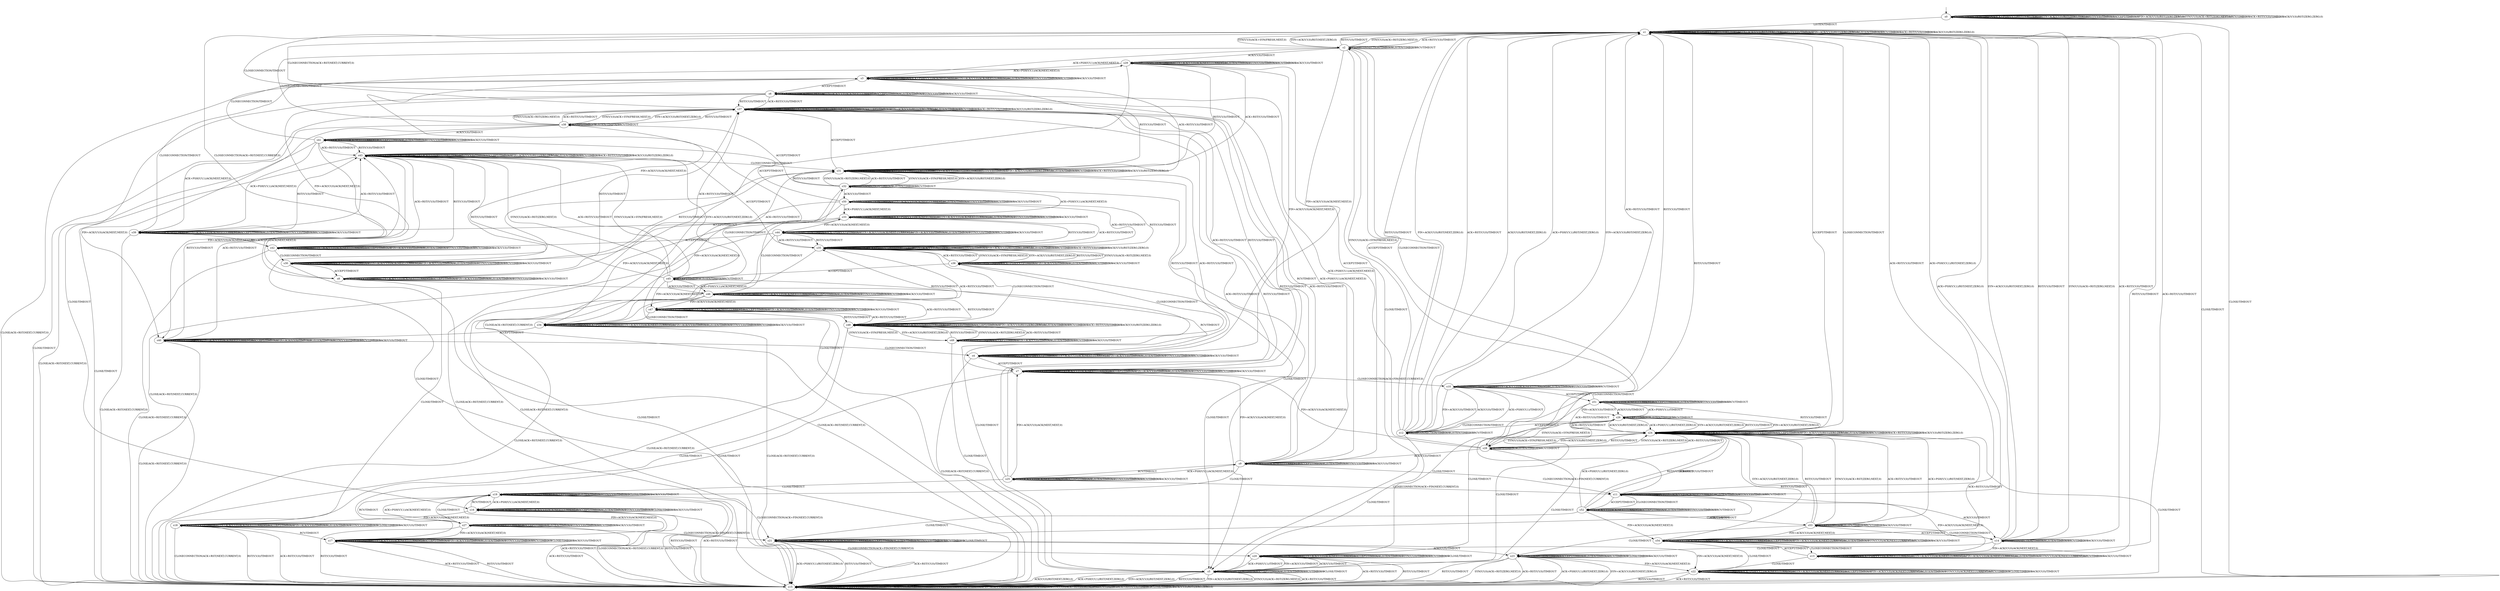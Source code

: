 digraph h12 {
s0 [label="s0"];
s1 [label="s1"];
s15 [label="s15"];
s2 [label="s2"];
s24 [label="s24"];
s3 [label="s3"];
s4 [label="s4"];
s5 [label="s5"];
s28 [label="s28"];
s29 [label="s29"];
s6 [label="s6"];
s7 [label="s7"];
s30 [label="s30"];
s31 [label="s31"];
s8 [label="s8"];
s9 [label="s9"];
s10 [label="s10"];
s16 [label="s16"];
s17 [label="s17"];
s32 [label="s32"];
s37 [label="s37"];
s11 [label="s11"];
s12 [label="s12"];
s18 [label="s18"];
s19 [label="s19"];
s20 [label="s20"];
s25 [label="s25"];
s33 [label="s33"];
s34 [label="s34"];
s38 [label="s38"];
s50 [label="s50"];
s51 [label="s51"];
s13 [label="s13"];
s14 [label="s14"];
s21 [label="s21"];
s26 [label="s26"];
s27 [label="s27"];
s35 [label="s35"];
s39 [label="s39"];
s40 [label="s40"];
s41 [label="s41"];
s44 [label="s44"];
s52 [label="s52"];
s22 [label="s22"];
s23 [label="s23"];
s36 [label="s36"];
s42 [label="s42"];
s43 [label="s43"];
s53 [label="s53"];
s54 [label="s54"];
s45 [label="s45"];
s46 [label="s46"];
s47 [label="s47"];
s48 [label="s48"];
s49 [label="s49"];
s0 -> s0 [label="CLOSECONNECTION/TIMEOUT"];
s0 -> s0 [label="ACK+PSH(V,V,1)/RST(ZERO,ZERO,0)"];
s0 -> s0 [label="SYN+ACK(V,V,0)/RST(ZERO,ZERO,0)"];
s0 -> s0 [label="RST(V,V,0)/TIMEOUT"];
s0 -> s0 [label="ACCEPT/TIMEOUT"];
s0 -> s0 [label="FIN+ACK(V,V,0)/RST(ZERO,ZERO,0)"];
s0 -> s1 [label="LISTEN/TIMEOUT"];
s0 -> s0 [label="SYN(V,V,0)/ACK+RST(ZERO,NEXT,0)"];
s0 -> s0 [label="RCV/TIMEOUT"];
s0 -> s0 [label="ACK+RST(V,V,0)/TIMEOUT"];
s0 -> s15 [label="CLOSE/TIMEOUT"];
s0 -> s0 [label="ACK(V,V,0)/RST(ZERO,ZERO,0)"];
s1 -> s1 [label="CLOSECONNECTION/TIMEOUT"];
s1 -> s1 [label="ACK+PSH(V,V,1)/RST(ZERO,ZERO,0)"];
s1 -> s1 [label="SYN+ACK(V,V,0)/RST(ZERO,ZERO,0)"];
s1 -> s1 [label="RST(V,V,0)/TIMEOUT"];
s1 -> s24 [label="ACCEPT/TIMEOUT"];
s1 -> s1 [label="FIN+ACK(V,V,0)/RST(ZERO,ZERO,0)"];
s1 -> s1 [label="LISTEN/TIMEOUT"];
s1 -> s2 [label="SYN(V,V,0)/ACK+SYN(FRESH,NEXT,0)"];
s1 -> s1 [label="RCV/TIMEOUT"];
s1 -> s1 [label="ACK+RST(V,V,0)/TIMEOUT"];
s1 -> s15 [label="CLOSE/TIMEOUT"];
s1 -> s1 [label="ACK(V,V,0)/RST(ZERO,ZERO,0)"];
s15 -> s15 [label="CLOSECONNECTION/TIMEOUT"];
s15 -> s15 [label="ACK+PSH(V,V,1)/RST(ZERO,ZERO,0)"];
s15 -> s15 [label="SYN+ACK(V,V,0)/RST(ZERO,ZERO,0)"];
s15 -> s15 [label="RST(V,V,0)/TIMEOUT"];
s15 -> s15 [label="ACCEPT/TIMEOUT"];
s15 -> s15 [label="FIN+ACK(V,V,0)/RST(ZERO,ZERO,0)"];
s15 -> s15 [label="LISTEN/TIMEOUT"];
s15 -> s15 [label="SYN(V,V,0)/ACK+RST(ZERO,NEXT,0)"];
s15 -> s15 [label="RCV/TIMEOUT"];
s15 -> s15 [label="ACK+RST(V,V,0)/TIMEOUT"];
s15 -> s15 [label="CLOSE/TIMEOUT"];
s15 -> s15 [label="ACK(V,V,0)/RST(ZERO,ZERO,0)"];
s2 -> s2 [label="CLOSECONNECTION/TIMEOUT"];
s2 -> s3 [label="ACK+PSH(V,V,1)/ACK(NEXT,NEXT,0)"];
s2 -> s1 [label="SYN+ACK(V,V,0)/RST(NEXT,ZERO,0)"];
s2 -> s1 [label="RST(V,V,0)/TIMEOUT"];
s2 -> s28 [label="ACCEPT/TIMEOUT"];
s2 -> s4 [label="FIN+ACK(V,V,0)/ACK(NEXT,NEXT,0)"];
s2 -> s2 [label="LISTEN/TIMEOUT"];
s2 -> s1 [label="SYN(V,V,0)/ACK+RST(ZERO,NEXT,0)"];
s2 -> s2 [label="RCV/TIMEOUT"];
s2 -> s1 [label="ACK+RST(V,V,0)/TIMEOUT"];
s2 -> s5 [label="CLOSE/TIMEOUT"];
s2 -> s29 [label="ACK(V,V,0)/TIMEOUT"];
s24 -> s1 [label="CLOSECONNECTION/TIMEOUT"];
s24 -> s24 [label="ACK+PSH(V,V,1)/RST(ZERO,ZERO,0)"];
s24 -> s24 [label="SYN+ACK(V,V,0)/RST(ZERO,ZERO,0)"];
s24 -> s24 [label="RST(V,V,0)/TIMEOUT"];
s24 -> s24 [label="ACCEPT/TIMEOUT"];
s24 -> s24 [label="FIN+ACK(V,V,0)/RST(ZERO,ZERO,0)"];
s24 -> s24 [label="LISTEN/TIMEOUT"];
s24 -> s28 [label="SYN(V,V,0)/ACK+SYN(FRESH,NEXT,0)"];
s24 -> s24 [label="RCV/TIMEOUT"];
s24 -> s24 [label="ACK+RST(V,V,0)/TIMEOUT"];
s24 -> s15 [label="CLOSE/TIMEOUT"];
s24 -> s24 [label="ACK(V,V,0)/RST(ZERO,ZERO,0)"];
s3 -> s3 [label="CLOSECONNECTION/TIMEOUT"];
s3 -> s3 [label="ACK+PSH(V,V,1)/ACK(NEXT,NEXT,0)"];
s3 -> s3 [label="SYN+ACK(V,V,0)/ACK(NEXT,CURRENT,0)"];
s3 -> s31 [label="RST(V,V,0)/TIMEOUT"];
s3 -> s6 [label="ACCEPT/TIMEOUT"];
s3 -> s30 [label="FIN+ACK(V,V,0)/ACK(NEXT,NEXT,0)"];
s3 -> s3 [label="LISTEN/TIMEOUT"];
s3 -> s3 [label="SYN(V,V,0)/TIMEOUT"];
s3 -> s3 [label="RCV/TIMEOUT"];
s3 -> s31 [label="ACK+RST(V,V,0)/TIMEOUT"];
s3 -> s15 [label="CLOSE/ACK+RST(NEXT,CURRENT,0)"];
s3 -> s3 [label="ACK(V,V,0)/TIMEOUT"];
s4 -> s4 [label="CLOSECONNECTION/TIMEOUT"];
s4 -> s4 [label="ACK+PSH(V,V,1)/TIMEOUT"];
s4 -> s4 [label="SYN+ACK(V,V,0)/ACK(NEXT,CURRENT,0)"];
s4 -> s31 [label="RST(V,V,0)/TIMEOUT"];
s4 -> s7 [label="ACCEPT/TIMEOUT"];
s4 -> s4 [label="FIN+ACK(V,V,0)/TIMEOUT"];
s4 -> s4 [label="LISTEN/TIMEOUT"];
s4 -> s4 [label="SYN(V,V,0)/TIMEOUT"];
s4 -> s4 [label="RCV/TIMEOUT"];
s4 -> s31 [label="ACK+RST(V,V,0)/TIMEOUT"];
s4 -> s15 [label="CLOSE/ACK+RST(NEXT,CURRENT,0)"];
s4 -> s4 [label="ACK(V,V,0)/TIMEOUT"];
s5 -> s5 [label="CLOSECONNECTION/TIMEOUT"];
s5 -> s15 [label="ACK+PSH(V,V,1)/RST(NEXT,ZERO,0)"];
s5 -> s15 [label="SYN+ACK(V,V,0)/RST(NEXT,ZERO,0)"];
s5 -> s15 [label="RST(V,V,0)/TIMEOUT"];
s5 -> s5 [label="ACCEPT/TIMEOUT"];
s5 -> s15 [label="FIN+ACK(V,V,0)/RST(NEXT,ZERO,0)"];
s5 -> s5 [label="LISTEN/TIMEOUT"];
s5 -> s15 [label="SYN(V,V,0)/ACK+RST(ZERO,NEXT,0)"];
s5 -> s5 [label="RCV/TIMEOUT"];
s5 -> s15 [label="ACK+RST(V,V,0)/TIMEOUT"];
s5 -> s5 [label="CLOSE/TIMEOUT"];
s5 -> s15 [label="ACK(V,V,0)/RST(NEXT,ZERO,0)"];
s28 -> s2 [label="CLOSECONNECTION/TIMEOUT"];
s28 -> s6 [label="ACK+PSH(V,V,1)/ACK(NEXT,NEXT,0)"];
s28 -> s24 [label="SYN+ACK(V,V,0)/RST(NEXT,ZERO,0)"];
s28 -> s24 [label="RST(V,V,0)/TIMEOUT"];
s28 -> s28 [label="ACCEPT/TIMEOUT"];
s28 -> s7 [label="FIN+ACK(V,V,0)/ACK(NEXT,NEXT,0)"];
s28 -> s28 [label="LISTEN/TIMEOUT"];
s28 -> s24 [label="SYN(V,V,0)/ACK+RST(ZERO,NEXT,0)"];
s28 -> s28 [label="RCV/TIMEOUT"];
s28 -> s24 [label="ACK+RST(V,V,0)/TIMEOUT"];
s28 -> s5 [label="CLOSE/TIMEOUT"];
s28 -> s9 [label="ACK(V,V,0)/TIMEOUT"];
s29 -> s29 [label="CLOSECONNECTION/TIMEOUT"];
s29 -> s3 [label="ACK+PSH(V,V,1)/ACK(NEXT,NEXT,0)"];
s29 -> s29 [label="SYN+ACK(V,V,0)/ACK(NEXT,CURRENT,0)"];
s29 -> s31 [label="RST(V,V,0)/TIMEOUT"];
s29 -> s9 [label="ACCEPT/TIMEOUT"];
s29 -> s4 [label="FIN+ACK(V,V,0)/ACK(NEXT,NEXT,0)"];
s29 -> s29 [label="LISTEN/TIMEOUT"];
s29 -> s29 [label="SYN(V,V,0)/TIMEOUT"];
s29 -> s29 [label="RCV/TIMEOUT"];
s29 -> s31 [label="ACK+RST(V,V,0)/TIMEOUT"];
s29 -> s15 [label="CLOSE/ACK+RST(NEXT,CURRENT,0)"];
s29 -> s29 [label="ACK(V,V,0)/TIMEOUT"];
s6 -> s1 [label="CLOSECONNECTION/ACK+RST(NEXT,CURRENT,0)"];
s6 -> s6 [label="ACK+PSH(V,V,1)/ACK(NEXT,NEXT,0)"];
s6 -> s6 [label="SYN+ACK(V,V,0)/ACK(NEXT,CURRENT,0)"];
s6 -> s37 [label="RST(V,V,0)/TIMEOUT"];
s6 -> s6 [label="ACCEPT/TIMEOUT"];
s6 -> s8 [label="FIN+ACK(V,V,0)/ACK(NEXT,NEXT,0)"];
s6 -> s6 [label="LISTEN/TIMEOUT"];
s6 -> s6 [label="SYN(V,V,0)/TIMEOUT"];
s6 -> s9 [label="RCV/TIMEOUT"];
s6 -> s37 [label="ACK+RST(V,V,0)/TIMEOUT"];
s6 -> s16 [label="CLOSE/TIMEOUT"];
s6 -> s6 [label="ACK(V,V,0)/TIMEOUT"];
s7 -> s10 [label="CLOSECONNECTION/ACK+FIN(NEXT,CURRENT,0)"];
s7 -> s7 [label="ACK+PSH(V,V,1)/TIMEOUT"];
s7 -> s7 [label="SYN+ACK(V,V,0)/ACK(NEXT,CURRENT,0)"];
s7 -> s37 [label="RST(V,V,0)/TIMEOUT"];
s7 -> s7 [label="ACCEPT/TIMEOUT"];
s7 -> s7 [label="FIN+ACK(V,V,0)/TIMEOUT"];
s7 -> s7 [label="LISTEN/TIMEOUT"];
s7 -> s7 [label="SYN(V,V,0)/TIMEOUT"];
s7 -> s7 [label="RCV/TIMEOUT"];
s7 -> s37 [label="ACK+RST(V,V,0)/TIMEOUT"];
s7 -> s17 [label="CLOSE/TIMEOUT"];
s7 -> s7 [label="ACK(V,V,0)/TIMEOUT"];
s30 -> s30 [label="CLOSECONNECTION/TIMEOUT"];
s30 -> s30 [label="ACK+PSH(V,V,1)/TIMEOUT"];
s30 -> s30 [label="SYN+ACK(V,V,0)/ACK(NEXT,CURRENT,0)"];
s30 -> s31 [label="RST(V,V,0)/TIMEOUT"];
s30 -> s8 [label="ACCEPT/TIMEOUT"];
s30 -> s30 [label="FIN+ACK(V,V,0)/TIMEOUT"];
s30 -> s30 [label="LISTEN/TIMEOUT"];
s30 -> s30 [label="SYN(V,V,0)/TIMEOUT"];
s30 -> s30 [label="RCV/TIMEOUT"];
s30 -> s31 [label="ACK+RST(V,V,0)/TIMEOUT"];
s30 -> s15 [label="CLOSE/ACK+RST(NEXT,CURRENT,0)"];
s30 -> s30 [label="ACK(V,V,0)/TIMEOUT"];
s31 -> s31 [label="CLOSECONNECTION/TIMEOUT"];
s31 -> s31 [label="ACK+PSH(V,V,1)/RST(ZERO,ZERO,0)"];
s31 -> s31 [label="SYN+ACK(V,V,0)/RST(ZERO,ZERO,0)"];
s31 -> s31 [label="RST(V,V,0)/TIMEOUT"];
s31 -> s37 [label="ACCEPT/TIMEOUT"];
s31 -> s31 [label="FIN+ACK(V,V,0)/RST(ZERO,ZERO,0)"];
s31 -> s31 [label="LISTEN/TIMEOUT"];
s31 -> s32 [label="SYN(V,V,0)/ACK+SYN(FRESH,NEXT,0)"];
s31 -> s31 [label="RCV/TIMEOUT"];
s31 -> s31 [label="ACK+RST(V,V,0)/TIMEOUT"];
s31 -> s15 [label="CLOSE/TIMEOUT"];
s31 -> s31 [label="ACK(V,V,0)/RST(ZERO,ZERO,0)"];
s8 -> s1 [label="CLOSECONNECTION/ACK+RST(NEXT,CURRENT,0)"];
s8 -> s8 [label="ACK+PSH(V,V,1)/TIMEOUT"];
s8 -> s8 [label="SYN+ACK(V,V,0)/ACK(NEXT,CURRENT,0)"];
s8 -> s37 [label="RST(V,V,0)/TIMEOUT"];
s8 -> s8 [label="ACCEPT/TIMEOUT"];
s8 -> s8 [label="FIN+ACK(V,V,0)/TIMEOUT"];
s8 -> s8 [label="LISTEN/TIMEOUT"];
s8 -> s8 [label="SYN(V,V,0)/TIMEOUT"];
s8 -> s7 [label="RCV/TIMEOUT"];
s8 -> s37 [label="ACK+RST(V,V,0)/TIMEOUT"];
s8 -> s18 [label="CLOSE/TIMEOUT"];
s8 -> s8 [label="ACK(V,V,0)/TIMEOUT"];
s9 -> s11 [label="CLOSECONNECTION/ACK+FIN(NEXT,CURRENT,0)"];
s9 -> s6 [label="ACK+PSH(V,V,1)/ACK(NEXT,NEXT,0)"];
s9 -> s9 [label="SYN+ACK(V,V,0)/ACK(NEXT,CURRENT,0)"];
s9 -> s37 [label="RST(V,V,0)/TIMEOUT"];
s9 -> s9 [label="ACCEPT/TIMEOUT"];
s9 -> s7 [label="FIN+ACK(V,V,0)/ACK(NEXT,NEXT,0)"];
s9 -> s9 [label="LISTEN/TIMEOUT"];
s9 -> s9 [label="SYN(V,V,0)/TIMEOUT"];
s9 -> s25 [label="RCV/TIMEOUT"];
s9 -> s37 [label="ACK+RST(V,V,0)/TIMEOUT"];
s9 -> s19 [label="CLOSE/TIMEOUT"];
s9 -> s9 [label="ACK(V,V,0)/TIMEOUT"];
s10 -> s10 [label="CLOSECONNECTION/TIMEOUT"];
s10 -> s12 [label="ACK+PSH(V,V,1)/TIMEOUT"];
s10 -> s10 [label="SYN+ACK(V,V,0)/ACK(NEXT,CURRENT,0)"];
s10 -> s1 [label="RST(V,V,0)/TIMEOUT"];
s10 -> s51 [label="ACCEPT/TIMEOUT"];
s10 -> s12 [label="FIN+ACK(V,V,0)/TIMEOUT"];
s10 -> s10 [label="LISTEN/TIMEOUT"];
s10 -> s10 [label="SYN(V,V,0)/TIMEOUT"];
s10 -> s10 [label="RCV/TIMEOUT"];
s10 -> s1 [label="ACK+RST(V,V,0)/TIMEOUT"];
s10 -> s20 [label="CLOSE/TIMEOUT"];
s10 -> s12 [label="ACK(V,V,0)/TIMEOUT"];
s16 -> s15 [label="CLOSECONNECTION/ACK+RST(NEXT,CURRENT,0)"];
s16 -> s16 [label="ACK+PSH(V,V,1)/ACK(NEXT,NEXT,0)"];
s16 -> s16 [label="SYN+ACK(V,V,0)/ACK(NEXT,CURRENT,0)"];
s16 -> s15 [label="RST(V,V,0)/TIMEOUT"];
s16 -> s16 [label="ACCEPT/TIMEOUT"];
s16 -> s18 [label="FIN+ACK(V,V,0)/ACK(NEXT,NEXT,0)"];
s16 -> s16 [label="LISTEN/TIMEOUT"];
s16 -> s16 [label="SYN(V,V,0)/TIMEOUT"];
s16 -> s19 [label="RCV/TIMEOUT"];
s16 -> s15 [label="ACK+RST(V,V,0)/TIMEOUT"];
s16 -> s16 [label="CLOSE/TIMEOUT"];
s16 -> s16 [label="ACK(V,V,0)/TIMEOUT"];
s17 -> s20 [label="CLOSECONNECTION/ACK+FIN(NEXT,CURRENT,0)"];
s17 -> s17 [label="ACK+PSH(V,V,1)/TIMEOUT"];
s17 -> s17 [label="SYN+ACK(V,V,0)/ACK(NEXT,CURRENT,0)"];
s17 -> s15 [label="RST(V,V,0)/TIMEOUT"];
s17 -> s17 [label="ACCEPT/TIMEOUT"];
s17 -> s17 [label="FIN+ACK(V,V,0)/TIMEOUT"];
s17 -> s17 [label="LISTEN/TIMEOUT"];
s17 -> s17 [label="SYN(V,V,0)/TIMEOUT"];
s17 -> s17 [label="RCV/TIMEOUT"];
s17 -> s15 [label="ACK+RST(V,V,0)/TIMEOUT"];
s17 -> s17 [label="CLOSE/TIMEOUT"];
s17 -> s17 [label="ACK(V,V,0)/TIMEOUT"];
s32 -> s32 [label="CLOSECONNECTION/TIMEOUT"];
s32 -> s33 [label="ACK+PSH(V,V,1)/ACK(NEXT,NEXT,0)"];
s32 -> s31 [label="SYN+ACK(V,V,0)/RST(NEXT,ZERO,0)"];
s32 -> s31 [label="RST(V,V,0)/TIMEOUT"];
s32 -> s38 [label="ACCEPT/TIMEOUT"];
s32 -> s34 [label="FIN+ACK(V,V,0)/ACK(NEXT,NEXT,0)"];
s32 -> s32 [label="LISTEN/TIMEOUT"];
s32 -> s31 [label="SYN(V,V,0)/ACK+RST(ZERO,NEXT,0)"];
s32 -> s32 [label="RCV/TIMEOUT"];
s32 -> s31 [label="ACK+RST(V,V,0)/TIMEOUT"];
s32 -> s5 [label="CLOSE/TIMEOUT"];
s32 -> s50 [label="ACK(V,V,0)/TIMEOUT"];
s37 -> s1 [label="CLOSECONNECTION/TIMEOUT"];
s37 -> s37 [label="ACK+PSH(V,V,1)/RST(ZERO,ZERO,0)"];
s37 -> s37 [label="SYN+ACK(V,V,0)/RST(ZERO,ZERO,0)"];
s37 -> s37 [label="RST(V,V,0)/TIMEOUT"];
s37 -> s37 [label="ACCEPT/TIMEOUT"];
s37 -> s37 [label="FIN+ACK(V,V,0)/RST(ZERO,ZERO,0)"];
s37 -> s37 [label="LISTEN/TIMEOUT"];
s37 -> s38 [label="SYN(V,V,0)/ACK+SYN(FRESH,NEXT,0)"];
s37 -> s37 [label="RCV/TIMEOUT"];
s37 -> s37 [label="ACK+RST(V,V,0)/TIMEOUT"];
s37 -> s15 [label="CLOSE/TIMEOUT"];
s37 -> s37 [label="ACK(V,V,0)/RST(ZERO,ZERO,0)"];
s11 -> s11 [label="CLOSECONNECTION/TIMEOUT"];
s11 -> s1 [label="ACK+PSH(V,V,1)/RST(NEXT,ZERO,0)"];
s11 -> s11 [label="SYN+ACK(V,V,0)/ACK(NEXT,CURRENT,0)"];
s11 -> s1 [label="RST(V,V,0)/TIMEOUT"];
s11 -> s52 [label="ACCEPT/TIMEOUT"];
s11 -> s13 [label="FIN+ACK(V,V,0)/ACK(NEXT,NEXT,0)"];
s11 -> s11 [label="LISTEN/TIMEOUT"];
s11 -> s11 [label="SYN(V,V,0)/TIMEOUT"];
s11 -> s11 [label="RCV/TIMEOUT"];
s11 -> s1 [label="ACK+RST(V,V,0)/TIMEOUT"];
s11 -> s21 [label="CLOSE/TIMEOUT"];
s11 -> s14 [label="ACK(V,V,0)/TIMEOUT"];
s12 -> s12 [label="CLOSECONNECTION/TIMEOUT"];
s12 -> s1 [label="ACK+PSH(V,V,1)/RST(NEXT,ZERO,0)"];
s12 -> s1 [label="SYN+ACK(V,V,0)/RST(NEXT,ZERO,0)"];
s12 -> s1 [label="RST(V,V,0)/TIMEOUT"];
s12 -> s26 [label="ACCEPT/TIMEOUT"];
s12 -> s1 [label="FIN+ACK(V,V,0)/RST(NEXT,ZERO,0)"];
s12 -> s12 [label="LISTEN/TIMEOUT"];
s12 -> s2 [label="SYN(V,V,0)/ACK+SYN(FRESH,NEXT,0)"];
s12 -> s12 [label="RCV/TIMEOUT"];
s12 -> s1 [label="ACK+RST(V,V,0)/TIMEOUT"];
s12 -> s5 [label="CLOSE/TIMEOUT"];
s12 -> s1 [label="ACK(V,V,0)/RST(NEXT,ZERO,0)"];
s18 -> s15 [label="CLOSECONNECTION/ACK+RST(NEXT,CURRENT,0)"];
s18 -> s18 [label="ACK+PSH(V,V,1)/TIMEOUT"];
s18 -> s18 [label="SYN+ACK(V,V,0)/ACK(NEXT,CURRENT,0)"];
s18 -> s15 [label="RST(V,V,0)/TIMEOUT"];
s18 -> s18 [label="ACCEPT/TIMEOUT"];
s18 -> s18 [label="FIN+ACK(V,V,0)/TIMEOUT"];
s18 -> s18 [label="LISTEN/TIMEOUT"];
s18 -> s18 [label="SYN(V,V,0)/TIMEOUT"];
s18 -> s17 [label="RCV/TIMEOUT"];
s18 -> s15 [label="ACK+RST(V,V,0)/TIMEOUT"];
s18 -> s18 [label="CLOSE/TIMEOUT"];
s18 -> s18 [label="ACK(V,V,0)/TIMEOUT"];
s19 -> s21 [label="CLOSECONNECTION/ACK+FIN(NEXT,CURRENT,0)"];
s19 -> s16 [label="ACK+PSH(V,V,1)/ACK(NEXT,NEXT,0)"];
s19 -> s19 [label="SYN+ACK(V,V,0)/ACK(NEXT,CURRENT,0)"];
s19 -> s15 [label="RST(V,V,0)/TIMEOUT"];
s19 -> s19 [label="ACCEPT/TIMEOUT"];
s19 -> s17 [label="FIN+ACK(V,V,0)/ACK(NEXT,NEXT,0)"];
s19 -> s19 [label="LISTEN/TIMEOUT"];
s19 -> s19 [label="SYN(V,V,0)/TIMEOUT"];
s19 -> s27 [label="RCV/TIMEOUT"];
s19 -> s15 [label="ACK+RST(V,V,0)/TIMEOUT"];
s19 -> s19 [label="CLOSE/TIMEOUT"];
s19 -> s19 [label="ACK(V,V,0)/TIMEOUT"];
s20 -> s20 [label="CLOSECONNECTION/TIMEOUT"];
s20 -> s5 [label="ACK+PSH(V,V,1)/TIMEOUT"];
s20 -> s20 [label="SYN+ACK(V,V,0)/ACK(NEXT,CURRENT,0)"];
s20 -> s15 [label="RST(V,V,0)/TIMEOUT"];
s20 -> s20 [label="ACCEPT/TIMEOUT"];
s20 -> s5 [label="FIN+ACK(V,V,0)/TIMEOUT"];
s20 -> s20 [label="LISTEN/TIMEOUT"];
s20 -> s20 [label="SYN(V,V,0)/TIMEOUT"];
s20 -> s20 [label="RCV/TIMEOUT"];
s20 -> s15 [label="ACK+RST(V,V,0)/TIMEOUT"];
s20 -> s20 [label="CLOSE/TIMEOUT"];
s20 -> s5 [label="ACK(V,V,0)/TIMEOUT"];
s25 -> s11 [label="CLOSECONNECTION/ACK+FIN(NEXT,CURRENT,0)"];
s25 -> s9 [label="ACK+PSH(V,V,1)/ACK(NEXT,NEXT,0)"];
s25 -> s25 [label="SYN+ACK(V,V,0)/ACK(NEXT,CURRENT,0)"];
s25 -> s37 [label="RST(V,V,0)/TIMEOUT"];
s25 -> s25 [label="ACCEPT/TIMEOUT"];
s25 -> s7 [label="FIN+ACK(V,V,0)/ACK(NEXT,NEXT,0)"];
s25 -> s25 [label="LISTEN/TIMEOUT"];
s25 -> s25 [label="SYN(V,V,0)/TIMEOUT"];
s25 -> s25 [label="RCV/TIMEOUT"];
s25 -> s37 [label="ACK+RST(V,V,0)/TIMEOUT"];
s25 -> s19 [label="CLOSE/TIMEOUT"];
s25 -> s25 [label="ACK(V,V,0)/TIMEOUT"];
s33 -> s33 [label="CLOSECONNECTION/TIMEOUT"];
s33 -> s33 [label="ACK+PSH(V,V,1)/ACK(NEXT,NEXT,0)"];
s33 -> s33 [label="SYN+ACK(V,V,0)/ACK(NEXT,CURRENT,0)"];
s33 -> s35 [label="RST(V,V,0)/TIMEOUT"];
s33 -> s39 [label="ACCEPT/TIMEOUT"];
s33 -> s44 [label="FIN+ACK(V,V,0)/ACK(NEXT,NEXT,0)"];
s33 -> s33 [label="LISTEN/TIMEOUT"];
s33 -> s33 [label="SYN(V,V,0)/TIMEOUT"];
s33 -> s33 [label="RCV/TIMEOUT"];
s33 -> s35 [label="ACK+RST(V,V,0)/TIMEOUT"];
s33 -> s15 [label="CLOSE/ACK+RST(NEXT,CURRENT,0)"];
s33 -> s33 [label="ACK(V,V,0)/TIMEOUT"];
s34 -> s34 [label="CLOSECONNECTION/TIMEOUT"];
s34 -> s34 [label="ACK+PSH(V,V,1)/TIMEOUT"];
s34 -> s34 [label="SYN+ACK(V,V,0)/ACK(NEXT,CURRENT,0)"];
s34 -> s35 [label="RST(V,V,0)/TIMEOUT"];
s34 -> s40 [label="ACCEPT/TIMEOUT"];
s34 -> s34 [label="FIN+ACK(V,V,0)/TIMEOUT"];
s34 -> s34 [label="LISTEN/TIMEOUT"];
s34 -> s34 [label="SYN(V,V,0)/TIMEOUT"];
s34 -> s34 [label="RCV/TIMEOUT"];
s34 -> s35 [label="ACK+RST(V,V,0)/TIMEOUT"];
s34 -> s15 [label="CLOSE/ACK+RST(NEXT,CURRENT,0)"];
s34 -> s34 [label="ACK(V,V,0)/TIMEOUT"];
s38 -> s2 [label="CLOSECONNECTION/TIMEOUT"];
s38 -> s39 [label="ACK+PSH(V,V,1)/ACK(NEXT,NEXT,0)"];
s38 -> s37 [label="SYN+ACK(V,V,0)/RST(NEXT,ZERO,0)"];
s38 -> s37 [label="RST(V,V,0)/TIMEOUT"];
s38 -> s38 [label="ACCEPT/TIMEOUT"];
s38 -> s40 [label="FIN+ACK(V,V,0)/ACK(NEXT,NEXT,0)"];
s38 -> s38 [label="LISTEN/TIMEOUT"];
s38 -> s37 [label="SYN(V,V,0)/ACK+RST(ZERO,NEXT,0)"];
s38 -> s38 [label="RCV/TIMEOUT"];
s38 -> s37 [label="ACK+RST(V,V,0)/TIMEOUT"];
s38 -> s5 [label="CLOSE/TIMEOUT"];
s38 -> s41 [label="ACK(V,V,0)/TIMEOUT"];
s50 -> s50 [label="CLOSECONNECTION/TIMEOUT"];
s50 -> s33 [label="ACK+PSH(V,V,1)/ACK(NEXT,NEXT,0)"];
s50 -> s50 [label="SYN+ACK(V,V,0)/ACK(NEXT,CURRENT,0)"];
s50 -> s35 [label="RST(V,V,0)/TIMEOUT"];
s50 -> s41 [label="ACCEPT/TIMEOUT"];
s50 -> s34 [label="FIN+ACK(V,V,0)/ACK(NEXT,NEXT,0)"];
s50 -> s50 [label="LISTEN/TIMEOUT"];
s50 -> s50 [label="SYN(V,V,0)/TIMEOUT"];
s50 -> s50 [label="RCV/TIMEOUT"];
s50 -> s35 [label="ACK+RST(V,V,0)/TIMEOUT"];
s50 -> s15 [label="CLOSE/ACK+RST(NEXT,CURRENT,0)"];
s50 -> s50 [label="ACK(V,V,0)/TIMEOUT"];
s51 -> s10 [label="CLOSECONNECTION/TIMEOUT"];
s51 -> s26 [label="ACK+PSH(V,V,1)/TIMEOUT"];
s51 -> s51 [label="SYN+ACK(V,V,0)/ACK(NEXT,CURRENT,0)"];
s51 -> s24 [label="RST(V,V,0)/TIMEOUT"];
s51 -> s51 [label="ACCEPT/TIMEOUT"];
s51 -> s26 [label="FIN+ACK(V,V,0)/TIMEOUT"];
s51 -> s51 [label="LISTEN/TIMEOUT"];
s51 -> s51 [label="SYN(V,V,0)/TIMEOUT"];
s51 -> s51 [label="RCV/TIMEOUT"];
s51 -> s24 [label="ACK+RST(V,V,0)/TIMEOUT"];
s51 -> s20 [label="CLOSE/TIMEOUT"];
s51 -> s26 [label="ACK(V,V,0)/TIMEOUT"];
s13 -> s13 [label="CLOSECONNECTION/TIMEOUT"];
s13 -> s13 [label="ACK+PSH(V,V,1)/ACK(NEXT,CURRENT,0)"];
s13 -> s13 [label="SYN+ACK(V,V,0)/ACK(NEXT,CURRENT,0)"];
s13 -> s1 [label="RST(V,V,0)/TIMEOUT"];
s13 -> s54 [label="ACCEPT/TIMEOUT"];
s13 -> s13 [label="FIN+ACK(V,V,0)/ACK(NEXT,CURRENT,0)"];
s13 -> s13 [label="LISTEN/TIMEOUT"];
s13 -> s13 [label="SYN(V,V,0)/ACK(NEXT,CURRENT,0)"];
s13 -> s13 [label="RCV/TIMEOUT"];
s13 -> s1 [label="ACK+RST(V,V,0)/TIMEOUT"];
s13 -> s22 [label="CLOSE/TIMEOUT"];
s13 -> s13 [label="ACK(V,V,0)/TIMEOUT"];
s14 -> s14 [label="CLOSECONNECTION/TIMEOUT"];
s14 -> s1 [label="ACK+PSH(V,V,1)/RST(NEXT,ZERO,0)"];
s14 -> s1 [label="SYN+ACK(V,V,0)/RST(NEXT,ZERO,0)"];
s14 -> s1 [label="RST(V,V,0)/TIMEOUT"];
s14 -> s53 [label="ACCEPT/TIMEOUT"];
s14 -> s13 [label="FIN+ACK(V,V,0)/ACK(NEXT,NEXT,0)"];
s14 -> s14 [label="LISTEN/TIMEOUT"];
s14 -> s1 [label="SYN(V,V,0)/ACK+RST(ZERO,NEXT,0)"];
s14 -> s14 [label="RCV/TIMEOUT"];
s14 -> s1 [label="ACK+RST(V,V,0)/TIMEOUT"];
s14 -> s23 [label="CLOSE/TIMEOUT"];
s14 -> s14 [label="ACK(V,V,0)/TIMEOUT"];
s21 -> s21 [label="CLOSECONNECTION/TIMEOUT"];
s21 -> s15 [label="ACK+PSH(V,V,1)/RST(NEXT,ZERO,0)"];
s21 -> s21 [label="SYN+ACK(V,V,0)/ACK(NEXT,CURRENT,0)"];
s21 -> s15 [label="RST(V,V,0)/TIMEOUT"];
s21 -> s21 [label="ACCEPT/TIMEOUT"];
s21 -> s22 [label="FIN+ACK(V,V,0)/ACK(NEXT,NEXT,0)"];
s21 -> s21 [label="LISTEN/TIMEOUT"];
s21 -> s21 [label="SYN(V,V,0)/TIMEOUT"];
s21 -> s21 [label="RCV/TIMEOUT"];
s21 -> s15 [label="ACK+RST(V,V,0)/TIMEOUT"];
s21 -> s21 [label="CLOSE/TIMEOUT"];
s21 -> s23 [label="ACK(V,V,0)/TIMEOUT"];
s26 -> s12 [label="CLOSECONNECTION/TIMEOUT"];
s26 -> s24 [label="ACK+PSH(V,V,1)/RST(NEXT,ZERO,0)"];
s26 -> s24 [label="SYN+ACK(V,V,0)/RST(NEXT,ZERO,0)"];
s26 -> s24 [label="RST(V,V,0)/TIMEOUT"];
s26 -> s26 [label="ACCEPT/TIMEOUT"];
s26 -> s24 [label="FIN+ACK(V,V,0)/RST(NEXT,ZERO,0)"];
s26 -> s26 [label="LISTEN/TIMEOUT"];
s26 -> s28 [label="SYN(V,V,0)/ACK+SYN(FRESH,NEXT,0)"];
s26 -> s26 [label="RCV/TIMEOUT"];
s26 -> s24 [label="ACK+RST(V,V,0)/TIMEOUT"];
s26 -> s5 [label="CLOSE/TIMEOUT"];
s26 -> s24 [label="ACK(V,V,0)/RST(NEXT,ZERO,0)"];
s27 -> s21 [label="CLOSECONNECTION/ACK+FIN(NEXT,CURRENT,0)"];
s27 -> s19 [label="ACK+PSH(V,V,1)/ACK(NEXT,NEXT,0)"];
s27 -> s27 [label="SYN+ACK(V,V,0)/ACK(NEXT,CURRENT,0)"];
s27 -> s15 [label="RST(V,V,0)/TIMEOUT"];
s27 -> s27 [label="ACCEPT/TIMEOUT"];
s27 -> s17 [label="FIN+ACK(V,V,0)/ACK(NEXT,NEXT,0)"];
s27 -> s27 [label="LISTEN/TIMEOUT"];
s27 -> s27 [label="SYN(V,V,0)/TIMEOUT"];
s27 -> s27 [label="RCV/TIMEOUT"];
s27 -> s15 [label="ACK+RST(V,V,0)/TIMEOUT"];
s27 -> s19 [label="CLOSE/TIMEOUT"];
s27 -> s27 [label="ACK(V,V,0)/TIMEOUT"];
s35 -> s35 [label="CLOSECONNECTION/TIMEOUT"];
s35 -> s35 [label="ACK+PSH(V,V,1)/RST(ZERO,ZERO,0)"];
s35 -> s35 [label="SYN+ACK(V,V,0)/RST(ZERO,ZERO,0)"];
s35 -> s35 [label="RST(V,V,0)/TIMEOUT"];
s35 -> s43 [label="ACCEPT/TIMEOUT"];
s35 -> s35 [label="FIN+ACK(V,V,0)/RST(ZERO,ZERO,0)"];
s35 -> s35 [label="LISTEN/TIMEOUT"];
s35 -> s36 [label="SYN(V,V,0)/ACK+SYN(FRESH,NEXT,0)"];
s35 -> s35 [label="RCV/TIMEOUT"];
s35 -> s35 [label="ACK+RST(V,V,0)/TIMEOUT"];
s35 -> s15 [label="CLOSE/TIMEOUT"];
s35 -> s35 [label="ACK(V,V,0)/RST(ZERO,ZERO,0)"];
s39 -> s3 [label="CLOSECONNECTION/TIMEOUT"];
s39 -> s39 [label="ACK+PSH(V,V,1)/ACK(NEXT,NEXT,0)"];
s39 -> s39 [label="SYN+ACK(V,V,0)/ACK(NEXT,CURRENT,0)"];
s39 -> s43 [label="RST(V,V,0)/TIMEOUT"];
s39 -> s39 [label="ACCEPT/TIMEOUT"];
s39 -> s42 [label="FIN+ACK(V,V,0)/ACK(NEXT,NEXT,0)"];
s39 -> s39 [label="LISTEN/TIMEOUT"];
s39 -> s39 [label="SYN(V,V,0)/TIMEOUT"];
s39 -> s39 [label="RCV/TIMEOUT"];
s39 -> s43 [label="ACK+RST(V,V,0)/TIMEOUT"];
s39 -> s15 [label="CLOSE/ACK+RST(NEXT,CURRENT,0)"];
s39 -> s39 [label="ACK(V,V,0)/TIMEOUT"];
s40 -> s4 [label="CLOSECONNECTION/TIMEOUT"];
s40 -> s40 [label="ACK+PSH(V,V,1)/TIMEOUT"];
s40 -> s40 [label="SYN+ACK(V,V,0)/ACK(NEXT,CURRENT,0)"];
s40 -> s43 [label="RST(V,V,0)/TIMEOUT"];
s40 -> s40 [label="ACCEPT/TIMEOUT"];
s40 -> s40 [label="FIN+ACK(V,V,0)/TIMEOUT"];
s40 -> s40 [label="LISTEN/TIMEOUT"];
s40 -> s40 [label="SYN(V,V,0)/TIMEOUT"];
s40 -> s40 [label="RCV/TIMEOUT"];
s40 -> s43 [label="ACK+RST(V,V,0)/TIMEOUT"];
s40 -> s15 [label="CLOSE/ACK+RST(NEXT,CURRENT,0)"];
s40 -> s40 [label="ACK(V,V,0)/TIMEOUT"];
s41 -> s29 [label="CLOSECONNECTION/TIMEOUT"];
s41 -> s39 [label="ACK+PSH(V,V,1)/ACK(NEXT,NEXT,0)"];
s41 -> s41 [label="SYN+ACK(V,V,0)/ACK(NEXT,CURRENT,0)"];
s41 -> s43 [label="RST(V,V,0)/TIMEOUT"];
s41 -> s41 [label="ACCEPT/TIMEOUT"];
s41 -> s40 [label="FIN+ACK(V,V,0)/ACK(NEXT,NEXT,0)"];
s41 -> s41 [label="LISTEN/TIMEOUT"];
s41 -> s41 [label="SYN(V,V,0)/TIMEOUT"];
s41 -> s41 [label="RCV/TIMEOUT"];
s41 -> s43 [label="ACK+RST(V,V,0)/TIMEOUT"];
s41 -> s15 [label="CLOSE/ACK+RST(NEXT,CURRENT,0)"];
s41 -> s41 [label="ACK(V,V,0)/TIMEOUT"];
s44 -> s44 [label="CLOSECONNECTION/TIMEOUT"];
s44 -> s44 [label="ACK+PSH(V,V,1)/TIMEOUT"];
s44 -> s44 [label="SYN+ACK(V,V,0)/ACK(NEXT,CURRENT,0)"];
s44 -> s35 [label="RST(V,V,0)/TIMEOUT"];
s44 -> s42 [label="ACCEPT/TIMEOUT"];
s44 -> s44 [label="FIN+ACK(V,V,0)/TIMEOUT"];
s44 -> s44 [label="LISTEN/TIMEOUT"];
s44 -> s44 [label="SYN(V,V,0)/TIMEOUT"];
s44 -> s44 [label="RCV/TIMEOUT"];
s44 -> s35 [label="ACK+RST(V,V,0)/TIMEOUT"];
s44 -> s15 [label="CLOSE/ACK+RST(NEXT,CURRENT,0)"];
s44 -> s44 [label="ACK(V,V,0)/TIMEOUT"];
s52 -> s11 [label="CLOSECONNECTION/TIMEOUT"];
s52 -> s24 [label="ACK+PSH(V,V,1)/RST(NEXT,ZERO,0)"];
s52 -> s52 [label="SYN+ACK(V,V,0)/ACK(NEXT,CURRENT,0)"];
s52 -> s24 [label="RST(V,V,0)/TIMEOUT"];
s52 -> s52 [label="ACCEPT/TIMEOUT"];
s52 -> s54 [label="FIN+ACK(V,V,0)/ACK(NEXT,NEXT,0)"];
s52 -> s52 [label="LISTEN/TIMEOUT"];
s52 -> s52 [label="SYN(V,V,0)/TIMEOUT"];
s52 -> s52 [label="RCV/TIMEOUT"];
s52 -> s24 [label="ACK+RST(V,V,0)/TIMEOUT"];
s52 -> s21 [label="CLOSE/TIMEOUT"];
s52 -> s53 [label="ACK(V,V,0)/TIMEOUT"];
s22 -> s22 [label="CLOSECONNECTION/TIMEOUT"];
s22 -> s22 [label="ACK+PSH(V,V,1)/ACK(NEXT,CURRENT,0)"];
s22 -> s22 [label="SYN+ACK(V,V,0)/ACK(NEXT,CURRENT,0)"];
s22 -> s15 [label="RST(V,V,0)/TIMEOUT"];
s22 -> s22 [label="ACCEPT/TIMEOUT"];
s22 -> s22 [label="FIN+ACK(V,V,0)/ACK(NEXT,CURRENT,0)"];
s22 -> s22 [label="LISTEN/TIMEOUT"];
s22 -> s22 [label="SYN(V,V,0)/ACK(NEXT,CURRENT,0)"];
s22 -> s22 [label="RCV/TIMEOUT"];
s22 -> s15 [label="ACK+RST(V,V,0)/TIMEOUT"];
s22 -> s22 [label="CLOSE/TIMEOUT"];
s22 -> s22 [label="ACK(V,V,0)/TIMEOUT"];
s23 -> s23 [label="CLOSECONNECTION/TIMEOUT"];
s23 -> s15 [label="ACK+PSH(V,V,1)/RST(NEXT,ZERO,0)"];
s23 -> s15 [label="SYN+ACK(V,V,0)/RST(NEXT,ZERO,0)"];
s23 -> s15 [label="RST(V,V,0)/TIMEOUT"];
s23 -> s23 [label="ACCEPT/TIMEOUT"];
s23 -> s22 [label="FIN+ACK(V,V,0)/ACK(NEXT,NEXT,0)"];
s23 -> s23 [label="LISTEN/TIMEOUT"];
s23 -> s15 [label="SYN(V,V,0)/ACK+RST(ZERO,NEXT,0)"];
s23 -> s23 [label="RCV/TIMEOUT"];
s23 -> s15 [label="ACK+RST(V,V,0)/TIMEOUT"];
s23 -> s23 [label="CLOSE/TIMEOUT"];
s23 -> s23 [label="ACK(V,V,0)/TIMEOUT"];
s36 -> s36 [label="CLOSECONNECTION/TIMEOUT"];
s36 -> s36 [label="ACK+PSH(V,V,1)/TIMEOUT"];
s36 -> s35 [label="SYN+ACK(V,V,0)/RST(NEXT,ZERO,0)"];
s36 -> s35 [label="RST(V,V,0)/TIMEOUT"];
s36 -> s45 [label="ACCEPT/TIMEOUT"];
s36 -> s36 [label="FIN+ACK(V,V,0)/TIMEOUT"];
s36 -> s36 [label="LISTEN/TIMEOUT"];
s36 -> s35 [label="SYN(V,V,0)/ACK+RST(ZERO,NEXT,0)"];
s36 -> s36 [label="RCV/TIMEOUT"];
s36 -> s35 [label="ACK+RST(V,V,0)/TIMEOUT"];
s36 -> s5 [label="CLOSE/TIMEOUT"];
s36 -> s36 [label="ACK(V,V,0)/TIMEOUT"];
s42 -> s30 [label="CLOSECONNECTION/TIMEOUT"];
s42 -> s42 [label="ACK+PSH(V,V,1)/TIMEOUT"];
s42 -> s42 [label="SYN+ACK(V,V,0)/ACK(NEXT,CURRENT,0)"];
s42 -> s43 [label="RST(V,V,0)/TIMEOUT"];
s42 -> s42 [label="ACCEPT/TIMEOUT"];
s42 -> s42 [label="FIN+ACK(V,V,0)/TIMEOUT"];
s42 -> s42 [label="LISTEN/TIMEOUT"];
s42 -> s42 [label="SYN(V,V,0)/TIMEOUT"];
s42 -> s42 [label="RCV/TIMEOUT"];
s42 -> s43 [label="ACK+RST(V,V,0)/TIMEOUT"];
s42 -> s15 [label="CLOSE/ACK+RST(NEXT,CURRENT,0)"];
s42 -> s42 [label="ACK(V,V,0)/TIMEOUT"];
s43 -> s31 [label="CLOSECONNECTION/TIMEOUT"];
s43 -> s43 [label="ACK+PSH(V,V,1)/RST(ZERO,ZERO,0)"];
s43 -> s43 [label="SYN+ACK(V,V,0)/RST(ZERO,ZERO,0)"];
s43 -> s43 [label="RST(V,V,0)/TIMEOUT"];
s43 -> s43 [label="ACCEPT/TIMEOUT"];
s43 -> s43 [label="FIN+ACK(V,V,0)/RST(ZERO,ZERO,0)"];
s43 -> s43 [label="LISTEN/TIMEOUT"];
s43 -> s45 [label="SYN(V,V,0)/ACK+SYN(FRESH,NEXT,0)"];
s43 -> s43 [label="RCV/TIMEOUT"];
s43 -> s43 [label="ACK+RST(V,V,0)/TIMEOUT"];
s43 -> s15 [label="CLOSE/TIMEOUT"];
s43 -> s43 [label="ACK(V,V,0)/RST(ZERO,ZERO,0)"];
s53 -> s14 [label="CLOSECONNECTION/TIMEOUT"];
s53 -> s24 [label="ACK+PSH(V,V,1)/RST(NEXT,ZERO,0)"];
s53 -> s24 [label="SYN+ACK(V,V,0)/RST(NEXT,ZERO,0)"];
s53 -> s24 [label="RST(V,V,0)/TIMEOUT"];
s53 -> s53 [label="ACCEPT/TIMEOUT"];
s53 -> s54 [label="FIN+ACK(V,V,0)/ACK(NEXT,NEXT,0)"];
s53 -> s53 [label="LISTEN/TIMEOUT"];
s53 -> s24 [label="SYN(V,V,0)/ACK+RST(ZERO,NEXT,0)"];
s53 -> s53 [label="RCV/TIMEOUT"];
s53 -> s24 [label="ACK+RST(V,V,0)/TIMEOUT"];
s53 -> s23 [label="CLOSE/TIMEOUT"];
s53 -> s53 [label="ACK(V,V,0)/TIMEOUT"];
s54 -> s13 [label="CLOSECONNECTION/TIMEOUT"];
s54 -> s54 [label="ACK+PSH(V,V,1)/ACK(NEXT,CURRENT,0)"];
s54 -> s54 [label="SYN+ACK(V,V,0)/ACK(NEXT,CURRENT,0)"];
s54 -> s24 [label="RST(V,V,0)/TIMEOUT"];
s54 -> s54 [label="ACCEPT/TIMEOUT"];
s54 -> s54 [label="FIN+ACK(V,V,0)/ACK(NEXT,CURRENT,0)"];
s54 -> s54 [label="LISTEN/TIMEOUT"];
s54 -> s54 [label="SYN(V,V,0)/ACK(NEXT,CURRENT,0)"];
s54 -> s54 [label="RCV/TIMEOUT"];
s54 -> s24 [label="ACK+RST(V,V,0)/TIMEOUT"];
s54 -> s22 [label="CLOSE/TIMEOUT"];
s54 -> s54 [label="ACK(V,V,0)/TIMEOUT"];
s45 -> s32 [label="CLOSECONNECTION/TIMEOUT"];
s45 -> s46 [label="ACK+PSH(V,V,1)/ACK(NEXT,NEXT,0)"];
s45 -> s43 [label="SYN+ACK(V,V,0)/RST(NEXT,ZERO,0)"];
s45 -> s43 [label="RST(V,V,0)/TIMEOUT"];
s45 -> s45 [label="ACCEPT/TIMEOUT"];
s45 -> s47 [label="FIN+ACK(V,V,0)/ACK(NEXT,NEXT,0)"];
s45 -> s45 [label="LISTEN/TIMEOUT"];
s45 -> s43 [label="SYN(V,V,0)/ACK+RST(ZERO,NEXT,0)"];
s45 -> s45 [label="RCV/TIMEOUT"];
s45 -> s43 [label="ACK+RST(V,V,0)/TIMEOUT"];
s45 -> s5 [label="CLOSE/TIMEOUT"];
s45 -> s46 [label="ACK(V,V,0)/TIMEOUT"];
s46 -> s33 [label="CLOSECONNECTION/TIMEOUT"];
s46 -> s46 [label="ACK+PSH(V,V,1)/ACK(NEXT,NEXT,0)"];
s46 -> s46 [label="SYN+ACK(V,V,0)/ACK(NEXT,CURRENT,0)"];
s46 -> s48 [label="RST(V,V,0)/TIMEOUT"];
s46 -> s46 [label="ACCEPT/TIMEOUT"];
s46 -> s47 [label="FIN+ACK(V,V,0)/ACK(NEXT,NEXT,0)"];
s46 -> s46 [label="LISTEN/TIMEOUT"];
s46 -> s46 [label="SYN(V,V,0)/TIMEOUT"];
s46 -> s46 [label="RCV/TIMEOUT"];
s46 -> s48 [label="ACK+RST(V,V,0)/TIMEOUT"];
s46 -> s15 [label="CLOSE/ACK+RST(NEXT,CURRENT,0)"];
s46 -> s46 [label="ACK(V,V,0)/TIMEOUT"];
s47 -> s34 [label="CLOSECONNECTION/TIMEOUT"];
s47 -> s47 [label="ACK+PSH(V,V,1)/TIMEOUT"];
s47 -> s47 [label="SYN+ACK(V,V,0)/ACK(NEXT,CURRENT,0)"];
s47 -> s48 [label="RST(V,V,0)/TIMEOUT"];
s47 -> s47 [label="ACCEPT/TIMEOUT"];
s47 -> s47 [label="FIN+ACK(V,V,0)/TIMEOUT"];
s47 -> s47 [label="LISTEN/TIMEOUT"];
s47 -> s47 [label="SYN(V,V,0)/TIMEOUT"];
s47 -> s47 [label="RCV/TIMEOUT"];
s47 -> s48 [label="ACK+RST(V,V,0)/TIMEOUT"];
s47 -> s15 [label="CLOSE/ACK+RST(NEXT,CURRENT,0)"];
s47 -> s47 [label="ACK(V,V,0)/TIMEOUT"];
s48 -> s35 [label="CLOSECONNECTION/TIMEOUT"];
s48 -> s48 [label="ACK+PSH(V,V,1)/RST(ZERO,ZERO,0)"];
s48 -> s48 [label="SYN+ACK(V,V,0)/RST(ZERO,ZERO,0)"];
s48 -> s48 [label="RST(V,V,0)/TIMEOUT"];
s48 -> s48 [label="ACCEPT/TIMEOUT"];
s48 -> s48 [label="FIN+ACK(V,V,0)/RST(ZERO,ZERO,0)"];
s48 -> s48 [label="LISTEN/TIMEOUT"];
s48 -> s49 [label="SYN(V,V,0)/ACK+SYN(FRESH,NEXT,0)"];
s48 -> s48 [label="RCV/TIMEOUT"];
s48 -> s48 [label="ACK+RST(V,V,0)/TIMEOUT"];
s48 -> s15 [label="CLOSE/TIMEOUT"];
s48 -> s48 [label="ACK(V,V,0)/RST(ZERO,ZERO,0)"];
s49 -> s36 [label="CLOSECONNECTION/TIMEOUT"];
s49 -> s49 [label="ACK+PSH(V,V,1)/TIMEOUT"];
s49 -> s48 [label="SYN+ACK(V,V,0)/RST(NEXT,ZERO,0)"];
s49 -> s48 [label="RST(V,V,0)/TIMEOUT"];
s49 -> s49 [label="ACCEPT/TIMEOUT"];
s49 -> s49 [label="FIN+ACK(V,V,0)/TIMEOUT"];
s49 -> s49 [label="LISTEN/TIMEOUT"];
s49 -> s48 [label="SYN(V,V,0)/ACK+RST(ZERO,NEXT,0)"];
s49 -> s49 [label="RCV/TIMEOUT"];
s49 -> s48 [label="ACK+RST(V,V,0)/TIMEOUT"];
s49 -> s5 [label="CLOSE/TIMEOUT"];
s49 -> s49 [label="ACK(V,V,0)/TIMEOUT"];
__start0 [shape=none, label=""];
__start0 -> s0 [label=""];
}
